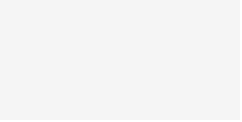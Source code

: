 <mxfile version="13.6.6" type="github">
  <diagram id="2fRH5VUvMAkKmMPw901J" name="Page-1">
    <mxGraphModel dx="1371" dy="898" grid="1" gridSize="10" guides="1" tooltips="1" connect="1" arrows="1" fold="1" page="1" pageScale="1" pageWidth="850" pageHeight="1100" math="0" shadow="0">
      <root>
        <mxCell id="0" />
        <mxCell id="1" parent="0" />
        <mxCell id="8v6YiuIi3-BqZ2r8mBxc-1" value="" style="rounded=0;whiteSpace=wrap;html=1;fillColor=#f5f5f5;fontColor=#333333;strokeColor=none;" vertex="1" parent="1">
          <mxGeometry x="40" y="30" width="120" height="60" as="geometry" />
        </mxCell>
      </root>
    </mxGraphModel>
  </diagram>
</mxfile>
